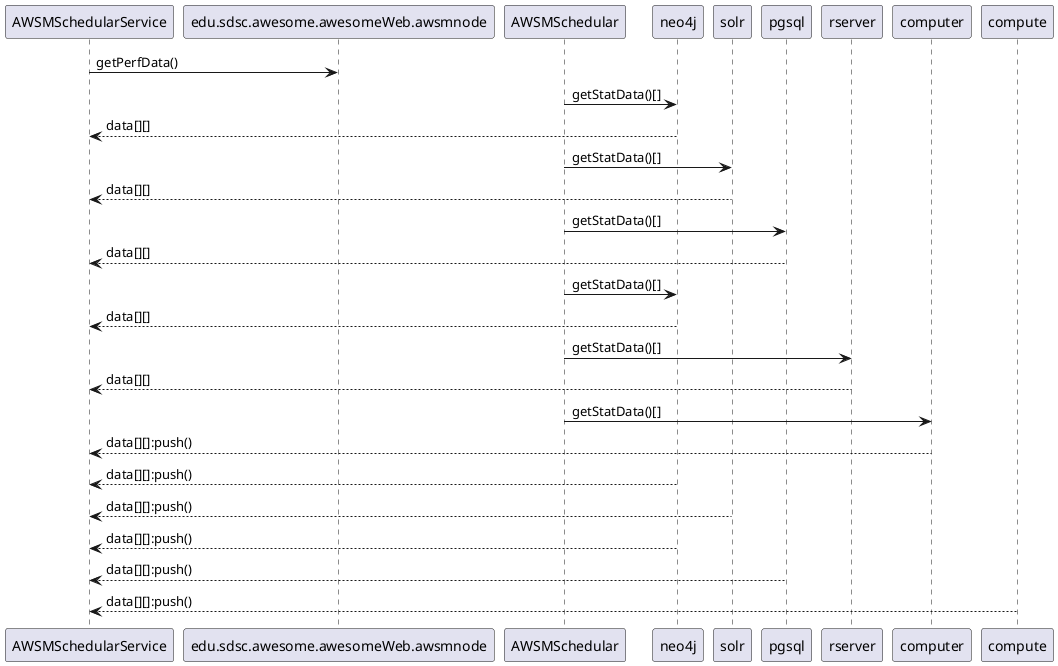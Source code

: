 @startuml
AWSMSchedularService->edu.sdsc.awesome.awesomeWeb.awsmnode:getPerfData()
AWSMSchedular->neo4j:getStatData()[]
neo4j-->AWSMSchedularService:data[][]
AWSMSchedular->solr:getStatData()[]
solr-->AWSMSchedularService:data[][]
AWSMSchedular->pgsql:getStatData()[]
pgsql-->AWSMSchedularService:data[][]
AWSMSchedular->neo4j:getStatData()[]
neo4j-->AWSMSchedularService:data[][]
AWSMSchedular->rserver:getStatData()[]
rserver-->AWSMSchedularService:data[][]
AWSMSchedular->computer:getStatData()[]
computer-->AWSMSchedularService:data[][]:push()
neo4j-->AWSMSchedularService:data[][]:push()
solr-->AWSMSchedularService:data[][]:push()
neo4j-->AWSMSchedularService:data[][]:push()
pgsql-->AWSMSchedularService:data[][]:push()
compute-->AWSMSchedularService:data[][]:push()

@enduml